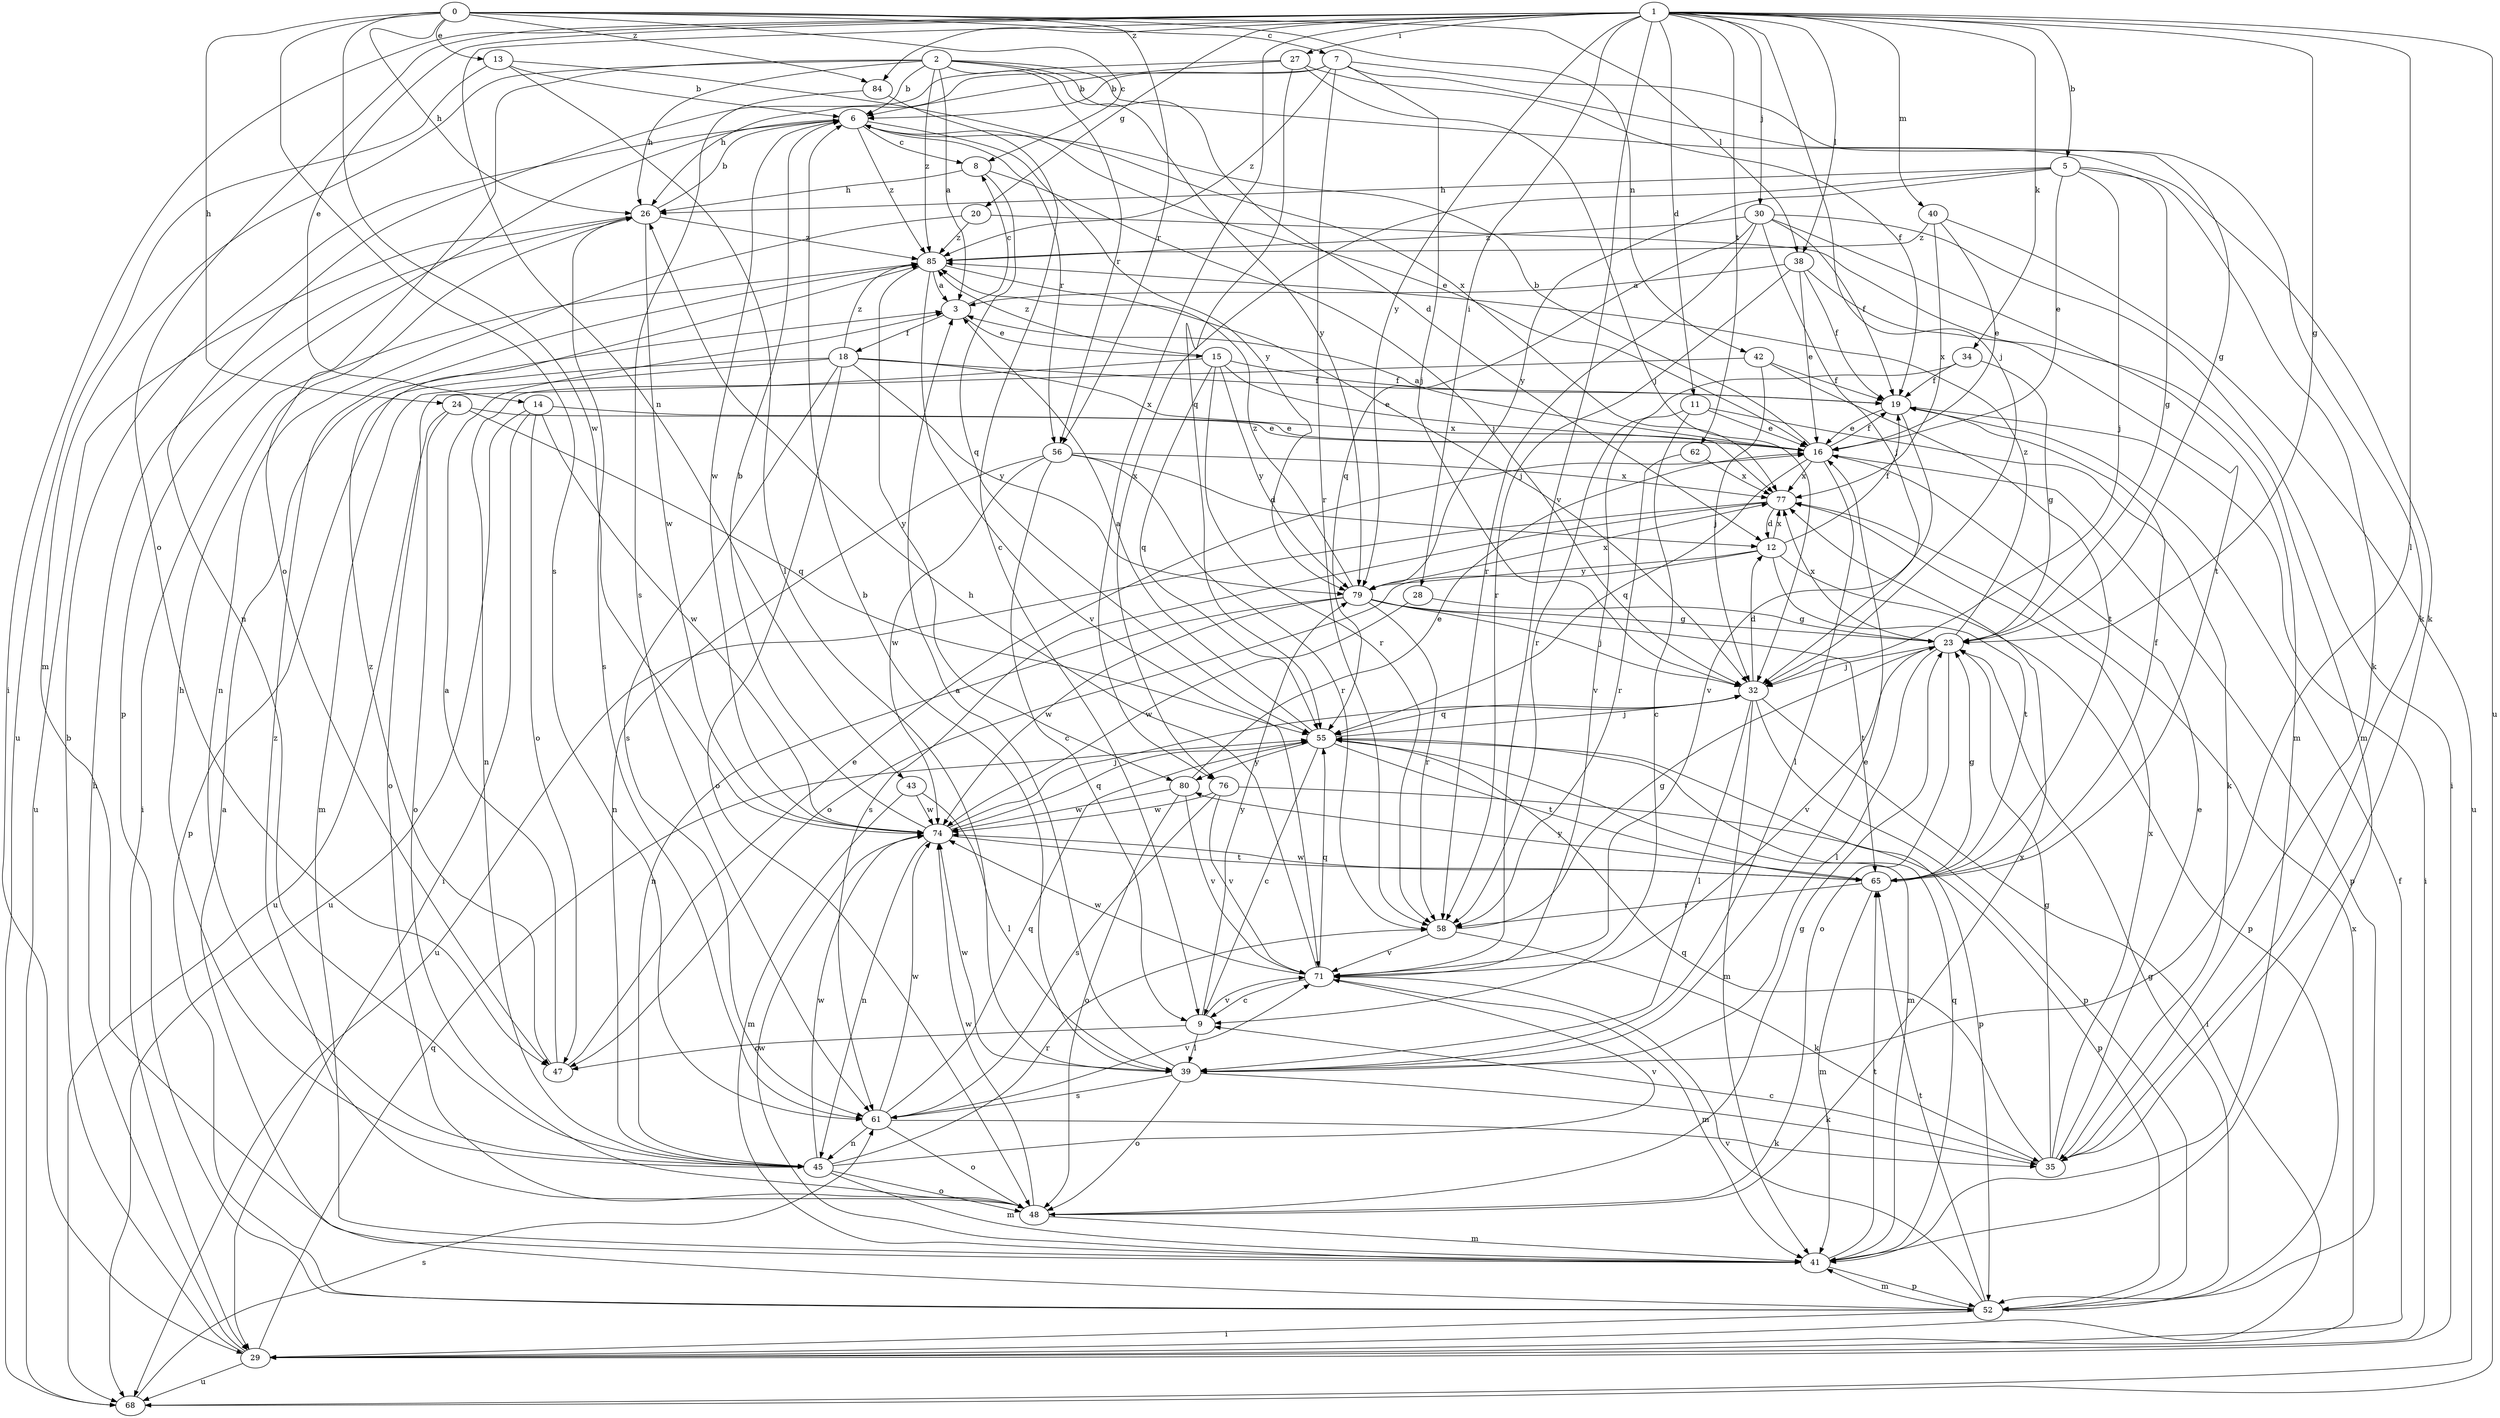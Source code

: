 strict digraph  {
0;
1;
2;
3;
5;
6;
7;
8;
9;
11;
12;
13;
14;
15;
16;
18;
19;
20;
23;
24;
26;
27;
28;
29;
30;
32;
34;
35;
38;
39;
40;
41;
42;
43;
45;
47;
48;
52;
55;
56;
58;
61;
62;
65;
68;
71;
74;
76;
77;
79;
80;
84;
85;
0 -> 7  [label=c];
0 -> 8  [label=c];
0 -> 13  [label=e];
0 -> 24  [label=h];
0 -> 26  [label=h];
0 -> 38  [label=l];
0 -> 42  [label=n];
0 -> 56  [label=r];
0 -> 61  [label=s];
0 -> 74  [label=w];
0 -> 84  [label=z];
1 -> 5  [label=b];
1 -> 11  [label=d];
1 -> 14  [label=e];
1 -> 20  [label=g];
1 -> 23  [label=g];
1 -> 27  [label=i];
1 -> 28  [label=i];
1 -> 29  [label=i];
1 -> 30  [label=j];
1 -> 32  [label=j];
1 -> 34  [label=k];
1 -> 38  [label=l];
1 -> 39  [label=l];
1 -> 40  [label=m];
1 -> 43  [label=n];
1 -> 47  [label=o];
1 -> 62  [label=t];
1 -> 68  [label=u];
1 -> 71  [label=v];
1 -> 76  [label=x];
1 -> 79  [label=y];
1 -> 84  [label=z];
2 -> 3  [label=a];
2 -> 6  [label=b];
2 -> 12  [label=d];
2 -> 26  [label=h];
2 -> 35  [label=k];
2 -> 41  [label=m];
2 -> 47  [label=o];
2 -> 56  [label=r];
2 -> 79  [label=y];
2 -> 85  [label=z];
3 -> 8  [label=c];
3 -> 15  [label=e];
3 -> 18  [label=f];
5 -> 16  [label=e];
5 -> 23  [label=g];
5 -> 26  [label=h];
5 -> 32  [label=j];
5 -> 35  [label=k];
5 -> 76  [label=x];
5 -> 79  [label=y];
6 -> 8  [label=c];
6 -> 16  [label=e];
6 -> 52  [label=p];
6 -> 56  [label=r];
6 -> 74  [label=w];
6 -> 79  [label=y];
6 -> 85  [label=z];
7 -> 6  [label=b];
7 -> 23  [label=g];
7 -> 26  [label=h];
7 -> 32  [label=j];
7 -> 35  [label=k];
7 -> 58  [label=r];
7 -> 85  [label=z];
8 -> 26  [label=h];
8 -> 32  [label=j];
8 -> 55  [label=q];
9 -> 39  [label=l];
9 -> 47  [label=o];
9 -> 71  [label=v];
9 -> 79  [label=y];
11 -> 9  [label=c];
11 -> 16  [label=e];
11 -> 35  [label=k];
11 -> 71  [label=v];
12 -> 19  [label=f];
12 -> 47  [label=o];
12 -> 52  [label=p];
12 -> 65  [label=t];
12 -> 77  [label=x];
12 -> 79  [label=y];
13 -> 6  [label=b];
13 -> 39  [label=l];
13 -> 68  [label=u];
13 -> 77  [label=x];
14 -> 16  [label=e];
14 -> 29  [label=i];
14 -> 47  [label=o];
14 -> 68  [label=u];
14 -> 74  [label=w];
15 -> 16  [label=e];
15 -> 19  [label=f];
15 -> 45  [label=n];
15 -> 55  [label=q];
15 -> 58  [label=r];
15 -> 79  [label=y];
15 -> 85  [label=z];
16 -> 3  [label=a];
16 -> 6  [label=b];
16 -> 19  [label=f];
16 -> 39  [label=l];
16 -> 52  [label=p];
16 -> 55  [label=q];
16 -> 77  [label=x];
18 -> 19  [label=f];
18 -> 41  [label=m];
18 -> 48  [label=o];
18 -> 52  [label=p];
18 -> 61  [label=s];
18 -> 77  [label=x];
18 -> 79  [label=y];
18 -> 85  [label=z];
19 -> 16  [label=e];
19 -> 29  [label=i];
19 -> 71  [label=v];
20 -> 41  [label=m];
20 -> 45  [label=n];
20 -> 85  [label=z];
23 -> 32  [label=j];
23 -> 39  [label=l];
23 -> 48  [label=o];
23 -> 71  [label=v];
23 -> 77  [label=x];
23 -> 85  [label=z];
24 -> 16  [label=e];
24 -> 48  [label=o];
24 -> 55  [label=q];
24 -> 68  [label=u];
26 -> 6  [label=b];
26 -> 61  [label=s];
26 -> 68  [label=u];
26 -> 74  [label=w];
26 -> 85  [label=z];
27 -> 6  [label=b];
27 -> 19  [label=f];
27 -> 32  [label=j];
27 -> 45  [label=n];
27 -> 55  [label=q];
28 -> 23  [label=g];
28 -> 74  [label=w];
29 -> 6  [label=b];
29 -> 19  [label=f];
29 -> 26  [label=h];
29 -> 55  [label=q];
29 -> 68  [label=u];
29 -> 77  [label=x];
30 -> 19  [label=f];
30 -> 29  [label=i];
30 -> 32  [label=j];
30 -> 41  [label=m];
30 -> 55  [label=q];
30 -> 58  [label=r];
30 -> 85  [label=z];
32 -> 12  [label=d];
32 -> 29  [label=i];
32 -> 39  [label=l];
32 -> 41  [label=m];
32 -> 52  [label=p];
32 -> 55  [label=q];
34 -> 19  [label=f];
34 -> 23  [label=g];
34 -> 58  [label=r];
35 -> 9  [label=c];
35 -> 16  [label=e];
35 -> 23  [label=g];
35 -> 55  [label=q];
35 -> 77  [label=x];
38 -> 3  [label=a];
38 -> 16  [label=e];
38 -> 19  [label=f];
38 -> 58  [label=r];
38 -> 65  [label=t];
39 -> 3  [label=a];
39 -> 6  [label=b];
39 -> 16  [label=e];
39 -> 35  [label=k];
39 -> 48  [label=o];
39 -> 61  [label=s];
39 -> 74  [label=w];
40 -> 16  [label=e];
40 -> 68  [label=u];
40 -> 77  [label=x];
40 -> 85  [label=z];
41 -> 52  [label=p];
41 -> 55  [label=q];
41 -> 65  [label=t];
41 -> 74  [label=w];
42 -> 19  [label=f];
42 -> 32  [label=j];
42 -> 48  [label=o];
42 -> 65  [label=t];
43 -> 39  [label=l];
43 -> 41  [label=m];
43 -> 74  [label=w];
45 -> 26  [label=h];
45 -> 41  [label=m];
45 -> 48  [label=o];
45 -> 58  [label=r];
45 -> 71  [label=v];
45 -> 74  [label=w];
47 -> 3  [label=a];
47 -> 16  [label=e];
47 -> 85  [label=z];
48 -> 23  [label=g];
48 -> 41  [label=m];
48 -> 74  [label=w];
48 -> 77  [label=x];
48 -> 85  [label=z];
52 -> 3  [label=a];
52 -> 23  [label=g];
52 -> 29  [label=i];
52 -> 41  [label=m];
52 -> 65  [label=t];
52 -> 71  [label=v];
55 -> 3  [label=a];
55 -> 9  [label=c];
55 -> 32  [label=j];
55 -> 41  [label=m];
55 -> 52  [label=p];
55 -> 65  [label=t];
55 -> 80  [label=y];
56 -> 9  [label=c];
56 -> 12  [label=d];
56 -> 45  [label=n];
56 -> 58  [label=r];
56 -> 74  [label=w];
56 -> 77  [label=x];
58 -> 23  [label=g];
58 -> 35  [label=k];
58 -> 71  [label=v];
61 -> 35  [label=k];
61 -> 45  [label=n];
61 -> 48  [label=o];
61 -> 55  [label=q];
61 -> 71  [label=v];
61 -> 74  [label=w];
62 -> 58  [label=r];
62 -> 77  [label=x];
65 -> 19  [label=f];
65 -> 23  [label=g];
65 -> 41  [label=m];
65 -> 58  [label=r];
65 -> 74  [label=w];
65 -> 80  [label=y];
68 -> 61  [label=s];
71 -> 9  [label=c];
71 -> 26  [label=h];
71 -> 41  [label=m];
71 -> 55  [label=q];
71 -> 74  [label=w];
74 -> 6  [label=b];
74 -> 32  [label=j];
74 -> 45  [label=n];
74 -> 55  [label=q];
74 -> 65  [label=t];
76 -> 52  [label=p];
76 -> 61  [label=s];
76 -> 71  [label=v];
76 -> 74  [label=w];
77 -> 12  [label=d];
77 -> 61  [label=s];
77 -> 68  [label=u];
79 -> 23  [label=g];
79 -> 32  [label=j];
79 -> 45  [label=n];
79 -> 58  [label=r];
79 -> 65  [label=t];
79 -> 74  [label=w];
79 -> 77  [label=x];
79 -> 85  [label=z];
80 -> 16  [label=e];
80 -> 48  [label=o];
80 -> 71  [label=v];
80 -> 74  [label=w];
84 -> 9  [label=c];
84 -> 61  [label=s];
85 -> 3  [label=a];
85 -> 29  [label=i];
85 -> 32  [label=j];
85 -> 71  [label=v];
85 -> 80  [label=y];
}
